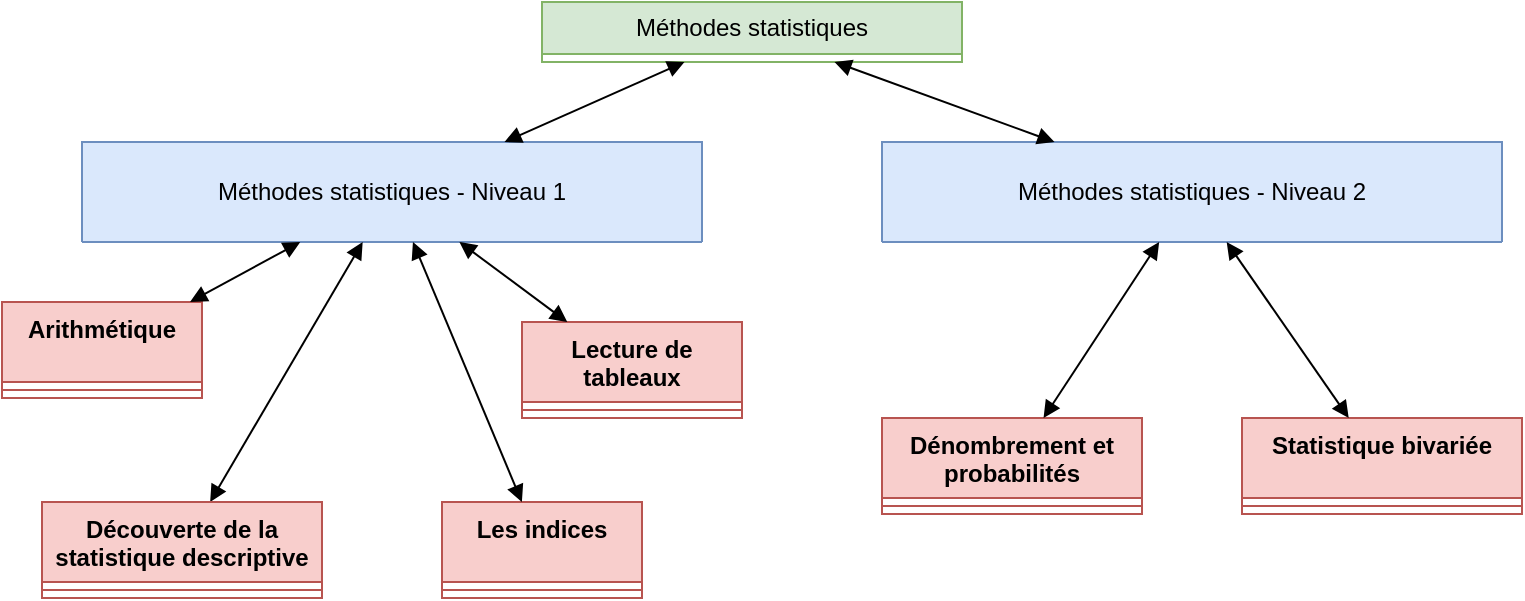 <mxfile version="24.7.16">
  <diagram name="Page-1" id="TVbX9KgjACldvgUGH_jM">
    <mxGraphModel dx="794" dy="386" grid="1" gridSize="10" guides="1" tooltips="1" connect="1" arrows="1" fold="1" page="1" pageScale="1" pageWidth="827" pageHeight="1169" math="0" shadow="0">
      <root>
        <mxCell id="0" />
        <mxCell id="1" parent="0" />
        <mxCell id="oGcL695DofoNEhs4g2Zo-6" value="Méthodes statistiques" style="swimlane;fontStyle=0;childLayout=stackLayout;horizontal=1;startSize=26;fillColor=#d5e8d4;horizontalStack=0;resizeParent=1;resizeParentMax=0;resizeLast=0;collapsible=1;marginBottom=0;whiteSpace=wrap;html=1;strokeColor=#82b366;" parent="1" vertex="1" collapsed="1">
          <mxGeometry x="290" y="10" width="210" height="30" as="geometry">
            <mxRectangle x="320" y="10" width="200" height="52" as="alternateBounds" />
          </mxGeometry>
        </mxCell>
        <mxCell id="oGcL695DofoNEhs4g2Zo-7" value="+ description: type" style="text;strokeColor=none;fillColor=none;align=left;verticalAlign=top;spacingLeft=4;spacingRight=4;overflow=hidden;rotatable=0;points=[[0,0.5],[1,0.5]];portConstraint=eastwest;whiteSpace=wrap;html=1;" parent="oGcL695DofoNEhs4g2Zo-6" vertex="1">
          <mxGeometry y="26" width="200" height="26" as="geometry" />
        </mxCell>
        <mxCell id="oGcL695DofoNEhs4g2Zo-15" value="Méthodes statistiques - Niveau 1" style="swimlane;fontStyle=0;childLayout=stackLayout;horizontal=1;startSize=50;fillColor=#dae8fc;horizontalStack=0;resizeParent=1;resizeParentMax=0;resizeLast=0;collapsible=1;marginBottom=0;whiteSpace=wrap;html=1;strokeColor=#6c8ebf;" parent="1" vertex="1" collapsed="1">
          <mxGeometry x="60" y="80" width="310" height="50" as="geometry">
            <mxRectangle x="350" y="670" width="140" height="128" as="alternateBounds" />
          </mxGeometry>
        </mxCell>
        <mxCell id="oGcL695DofoNEhs4g2Zo-16" value="+ niveau : 2" style="text;strokeColor=none;fillColor=none;align=left;verticalAlign=top;spacingLeft=4;spacingRight=4;overflow=hidden;rotatable=0;points=[[0,0.5],[1,0.5]];portConstraint=eastwest;whiteSpace=wrap;html=1;" parent="oGcL695DofoNEhs4g2Zo-15" vertex="1">
          <mxGeometry y="50" width="140" height="26" as="geometry" />
        </mxCell>
        <mxCell id="oGcL695DofoNEhs4g2Zo-17" value="+ objectifs: type" style="text;strokeColor=none;fillColor=none;align=left;verticalAlign=top;spacingLeft=4;spacingRight=4;overflow=hidden;rotatable=0;points=[[0,0.5],[1,0.5]];portConstraint=eastwest;whiteSpace=wrap;html=1;" parent="oGcL695DofoNEhs4g2Zo-15" vertex="1">
          <mxGeometry y="76" width="140" height="26" as="geometry" />
        </mxCell>
        <mxCell id="oGcL695DofoNEhs4g2Zo-18" value="+ durée: 3-4 heures" style="text;strokeColor=none;fillColor=none;align=left;verticalAlign=top;spacingLeft=4;spacingRight=4;overflow=hidden;rotatable=0;points=[[0,0.5],[1,0.5]];portConstraint=eastwest;whiteSpace=wrap;html=1;" parent="oGcL695DofoNEhs4g2Zo-15" vertex="1">
          <mxGeometry y="102" width="140" height="26" as="geometry" />
        </mxCell>
        <mxCell id="M_tgrwhZa5VNIvvHF0bR-32" value="Arithmétique" style="swimlane;fontStyle=1;align=center;verticalAlign=top;childLayout=stackLayout;horizontal=1;startSize=40;horizontalStack=0;resizeParent=1;resizeParentMax=0;resizeLast=0;collapsible=1;marginBottom=0;whiteSpace=wrap;html=1;fillColor=#f8cecc;strokeColor=#b85450;" parent="1" vertex="1">
          <mxGeometry x="20" y="160" width="100" height="48" as="geometry" />
        </mxCell>
        <mxCell id="M_tgrwhZa5VNIvvHF0bR-33" value="&lt;div&gt;1 didacti&lt;/div&gt;" style="text;strokeColor=none;fillColor=none;align=left;verticalAlign=top;spacingLeft=4;spacingRight=4;overflow=hidden;rotatable=0;points=[[0,0.5],[1,0.5]];portConstraint=eastwest;whiteSpace=wrap;html=1;" parent="M_tgrwhZa5VNIvvHF0bR-32" vertex="1">
          <mxGeometry y="40" width="100" as="geometry" />
        </mxCell>
        <mxCell id="M_tgrwhZa5VNIvvHF0bR-34" value="" style="line;strokeWidth=1;fillColor=none;align=left;verticalAlign=middle;spacingTop=-1;spacingLeft=3;spacingRight=3;rotatable=0;labelPosition=right;points=[];portConstraint=eastwest;strokeColor=inherit;" parent="M_tgrwhZa5VNIvvHF0bR-32" vertex="1">
          <mxGeometry y="40" width="100" height="8" as="geometry" />
        </mxCell>
        <mxCell id="M_tgrwhZa5VNIvvHF0bR-35" value="" style="endArrow=block;startArrow=block;endFill=1;startFill=1;html=1;rounded=0;" parent="1" source="oGcL695DofoNEhs4g2Zo-15" target="M_tgrwhZa5VNIvvHF0bR-32" edge="1">
          <mxGeometry width="160" relative="1" as="geometry">
            <mxPoint x="394.5" y="380" as="sourcePoint" />
            <mxPoint x="394.5" y="505" as="targetPoint" />
          </mxGeometry>
        </mxCell>
        <mxCell id="M_tgrwhZa5VNIvvHF0bR-36" value="" style="endArrow=block;startArrow=block;endFill=1;startFill=1;html=1;rounded=0;" parent="1" source="oGcL695DofoNEhs4g2Zo-15" target="t3XVpiBwM0hyzEMl5jXf-9" edge="1">
          <mxGeometry width="160" relative="1" as="geometry">
            <mxPoint x="324" y="340" as="sourcePoint" />
            <mxPoint x="126.594" y="288" as="targetPoint" />
            <Array as="points" />
          </mxGeometry>
        </mxCell>
        <mxCell id="t3XVpiBwM0hyzEMl5jXf-1" value="Méthodes statistiques - Niveau 2" style="swimlane;fontStyle=0;childLayout=stackLayout;horizontal=1;startSize=50;fillColor=#dae8fc;horizontalStack=0;resizeParent=1;resizeParentMax=0;resizeLast=0;collapsible=1;marginBottom=0;whiteSpace=wrap;html=1;strokeColor=#6c8ebf;" parent="1" vertex="1" collapsed="1">
          <mxGeometry x="460" y="80" width="310" height="50" as="geometry">
            <mxRectangle x="350" y="670" width="140" height="128" as="alternateBounds" />
          </mxGeometry>
        </mxCell>
        <mxCell id="t3XVpiBwM0hyzEMl5jXf-2" value="+ niveau : 2" style="text;strokeColor=none;fillColor=none;align=left;verticalAlign=top;spacingLeft=4;spacingRight=4;overflow=hidden;rotatable=0;points=[[0,0.5],[1,0.5]];portConstraint=eastwest;whiteSpace=wrap;html=1;" parent="t3XVpiBwM0hyzEMl5jXf-1" vertex="1">
          <mxGeometry y="50" width="140" height="26" as="geometry" />
        </mxCell>
        <mxCell id="t3XVpiBwM0hyzEMl5jXf-3" value="+ objectifs: type" style="text;strokeColor=none;fillColor=none;align=left;verticalAlign=top;spacingLeft=4;spacingRight=4;overflow=hidden;rotatable=0;points=[[0,0.5],[1,0.5]];portConstraint=eastwest;whiteSpace=wrap;html=1;" parent="t3XVpiBwM0hyzEMl5jXf-1" vertex="1">
          <mxGeometry y="76" width="140" height="26" as="geometry" />
        </mxCell>
        <mxCell id="t3XVpiBwM0hyzEMl5jXf-4" value="+ durée: 3-4 heures" style="text;strokeColor=none;fillColor=none;align=left;verticalAlign=top;spacingLeft=4;spacingRight=4;overflow=hidden;rotatable=0;points=[[0,0.5],[1,0.5]];portConstraint=eastwest;whiteSpace=wrap;html=1;" parent="t3XVpiBwM0hyzEMl5jXf-1" vertex="1">
          <mxGeometry y="102" width="140" height="26" as="geometry" />
        </mxCell>
        <mxCell id="t3XVpiBwM0hyzEMl5jXf-5" value="Lecture de tableaux" style="swimlane;fontStyle=1;align=center;verticalAlign=top;childLayout=stackLayout;horizontal=1;startSize=40;horizontalStack=0;resizeParent=1;resizeParentMax=0;resizeLast=0;collapsible=1;marginBottom=0;whiteSpace=wrap;html=1;fillColor=#f8cecc;strokeColor=#b85450;" parent="1" vertex="1">
          <mxGeometry x="280" y="170" width="110" height="48" as="geometry" />
        </mxCell>
        <mxCell id="t3XVpiBwM0hyzEMl5jXf-6" value="un feedback" style="text;strokeColor=none;fillColor=none;align=left;verticalAlign=top;spacingLeft=4;spacingRight=4;overflow=hidden;rotatable=0;points=[[0,0.5],[1,0.5]];portConstraint=eastwest;whiteSpace=wrap;html=1;" parent="t3XVpiBwM0hyzEMl5jXf-5" vertex="1">
          <mxGeometry y="40" width="110" as="geometry" />
        </mxCell>
        <mxCell id="t3XVpiBwM0hyzEMl5jXf-7" value="" style="line;strokeWidth=1;fillColor=none;align=left;verticalAlign=middle;spacingTop=-1;spacingLeft=3;spacingRight=3;rotatable=0;labelPosition=right;points=[];portConstraint=eastwest;strokeColor=inherit;" parent="t3XVpiBwM0hyzEMl5jXf-5" vertex="1">
          <mxGeometry y="40" width="110" height="8" as="geometry" />
        </mxCell>
        <mxCell id="t3XVpiBwM0hyzEMl5jXf-12" value="Les indices" style="swimlane;fontStyle=1;align=center;verticalAlign=top;childLayout=stackLayout;horizontal=1;startSize=40;horizontalStack=0;resizeParent=1;resizeParentMax=0;resizeLast=0;collapsible=1;marginBottom=0;whiteSpace=wrap;html=1;fillColor=#f8cecc;strokeColor=#b85450;" parent="1" vertex="1">
          <mxGeometry x="240" y="260" width="100" height="48" as="geometry" />
        </mxCell>
        <mxCell id="t3XVpiBwM0hyzEMl5jXf-13" value="&lt;div&gt;1 didacti&lt;/div&gt;" style="text;strokeColor=none;fillColor=none;align=left;verticalAlign=top;spacingLeft=4;spacingRight=4;overflow=hidden;rotatable=0;points=[[0,0.5],[1,0.5]];portConstraint=eastwest;whiteSpace=wrap;html=1;" parent="t3XVpiBwM0hyzEMl5jXf-12" vertex="1">
          <mxGeometry y="40" width="100" as="geometry" />
        </mxCell>
        <mxCell id="t3XVpiBwM0hyzEMl5jXf-14" value="" style="line;strokeWidth=1;fillColor=none;align=left;verticalAlign=middle;spacingTop=-1;spacingLeft=3;spacingRight=3;rotatable=0;labelPosition=right;points=[];portConstraint=eastwest;strokeColor=inherit;" parent="t3XVpiBwM0hyzEMl5jXf-12" vertex="1">
          <mxGeometry y="40" width="100" height="8" as="geometry" />
        </mxCell>
        <mxCell id="t3XVpiBwM0hyzEMl5jXf-15" value="" style="endArrow=block;startArrow=block;endFill=1;startFill=1;html=1;rounded=0;" parent="1" source="oGcL695DofoNEhs4g2Zo-15" target="t3XVpiBwM0hyzEMl5jXf-5" edge="1">
          <mxGeometry width="160" relative="1" as="geometry">
            <mxPoint x="213" y="140" as="sourcePoint" />
            <mxPoint x="136.594" y="298" as="targetPoint" />
            <Array as="points" />
          </mxGeometry>
        </mxCell>
        <mxCell id="t3XVpiBwM0hyzEMl5jXf-9" value="Découverte de la statistique descriptive" style="swimlane;fontStyle=1;align=center;verticalAlign=top;childLayout=stackLayout;horizontal=1;startSize=40;horizontalStack=0;resizeParent=1;resizeParentMax=0;resizeLast=0;collapsible=1;marginBottom=0;whiteSpace=wrap;html=1;fillColor=#f8cecc;strokeColor=#b85450;" parent="1" vertex="1">
          <mxGeometry x="40" y="260" width="140" height="48" as="geometry" />
        </mxCell>
        <mxCell id="t3XVpiBwM0hyzEMl5jXf-10" value="&lt;div&gt;1 didacti&lt;/div&gt;" style="text;strokeColor=none;fillColor=none;align=left;verticalAlign=top;spacingLeft=4;spacingRight=4;overflow=hidden;rotatable=0;points=[[0,0.5],[1,0.5]];portConstraint=eastwest;whiteSpace=wrap;html=1;" parent="t3XVpiBwM0hyzEMl5jXf-9" vertex="1">
          <mxGeometry y="40" width="140" as="geometry" />
        </mxCell>
        <mxCell id="t3XVpiBwM0hyzEMl5jXf-11" value="" style="line;strokeWidth=1;fillColor=none;align=left;verticalAlign=middle;spacingTop=-1;spacingLeft=3;spacingRight=3;rotatable=0;labelPosition=right;points=[];portConstraint=eastwest;strokeColor=inherit;" parent="t3XVpiBwM0hyzEMl5jXf-9" vertex="1">
          <mxGeometry y="40" width="140" height="8" as="geometry" />
        </mxCell>
        <mxCell id="t3XVpiBwM0hyzEMl5jXf-16" value="" style="endArrow=block;startArrow=block;endFill=1;startFill=1;html=1;rounded=0;" parent="1" source="oGcL695DofoNEhs4g2Zo-15" target="t3XVpiBwM0hyzEMl5jXf-12" edge="1">
          <mxGeometry width="160" relative="1" as="geometry">
            <mxPoint x="206" y="140" as="sourcePoint" />
            <mxPoint x="98" y="280" as="targetPoint" />
            <Array as="points" />
          </mxGeometry>
        </mxCell>
        <mxCell id="t3XVpiBwM0hyzEMl5jXf-17" value="Dénombrement et probabilités" style="swimlane;fontStyle=1;align=center;verticalAlign=top;childLayout=stackLayout;horizontal=1;startSize=40;horizontalStack=0;resizeParent=1;resizeParentMax=0;resizeLast=0;collapsible=1;marginBottom=0;whiteSpace=wrap;html=1;fillColor=#f8cecc;strokeColor=#b85450;" parent="1" vertex="1">
          <mxGeometry x="460" y="218" width="130" height="48" as="geometry" />
        </mxCell>
        <mxCell id="t3XVpiBwM0hyzEMl5jXf-18" value="&lt;div&gt;1 didacti&lt;/div&gt;" style="text;strokeColor=none;fillColor=none;align=left;verticalAlign=top;spacingLeft=4;spacingRight=4;overflow=hidden;rotatable=0;points=[[0,0.5],[1,0.5]];portConstraint=eastwest;whiteSpace=wrap;html=1;" parent="t3XVpiBwM0hyzEMl5jXf-17" vertex="1">
          <mxGeometry y="40" width="130" as="geometry" />
        </mxCell>
        <mxCell id="t3XVpiBwM0hyzEMl5jXf-19" value="" style="line;strokeWidth=1;fillColor=none;align=left;verticalAlign=middle;spacingTop=-1;spacingLeft=3;spacingRight=3;rotatable=0;labelPosition=right;points=[];portConstraint=eastwest;strokeColor=inherit;" parent="t3XVpiBwM0hyzEMl5jXf-17" vertex="1">
          <mxGeometry y="40" width="130" height="8" as="geometry" />
        </mxCell>
        <mxCell id="t3XVpiBwM0hyzEMl5jXf-20" value="Statistique bivariée" style="swimlane;fontStyle=1;align=center;verticalAlign=top;childLayout=stackLayout;horizontal=1;startSize=40;horizontalStack=0;resizeParent=1;resizeParentMax=0;resizeLast=0;collapsible=1;marginBottom=0;whiteSpace=wrap;html=1;fillColor=#f8cecc;strokeColor=#b85450;" parent="1" vertex="1">
          <mxGeometry x="640" y="218" width="140" height="48" as="geometry" />
        </mxCell>
        <mxCell id="t3XVpiBwM0hyzEMl5jXf-21" value="&lt;div&gt;1 didacti&lt;/div&gt;" style="text;strokeColor=none;fillColor=none;align=left;verticalAlign=top;spacingLeft=4;spacingRight=4;overflow=hidden;rotatable=0;points=[[0,0.5],[1,0.5]];portConstraint=eastwest;whiteSpace=wrap;html=1;" parent="t3XVpiBwM0hyzEMl5jXf-20" vertex="1">
          <mxGeometry y="40" width="140" as="geometry" />
        </mxCell>
        <mxCell id="t3XVpiBwM0hyzEMl5jXf-22" value="" style="line;strokeWidth=1;fillColor=none;align=left;verticalAlign=middle;spacingTop=-1;spacingLeft=3;spacingRight=3;rotatable=0;labelPosition=right;points=[];portConstraint=eastwest;strokeColor=inherit;" parent="t3XVpiBwM0hyzEMl5jXf-20" vertex="1">
          <mxGeometry y="40" width="140" height="8" as="geometry" />
        </mxCell>
        <mxCell id="t3XVpiBwM0hyzEMl5jXf-23" value="" style="endArrow=block;startArrow=block;endFill=1;startFill=1;html=1;rounded=0;" parent="1" source="t3XVpiBwM0hyzEMl5jXf-1" target="t3XVpiBwM0hyzEMl5jXf-17" edge="1">
          <mxGeometry width="160" relative="1" as="geometry">
            <mxPoint x="209" y="140" as="sourcePoint" />
            <mxPoint x="125" y="270" as="targetPoint" />
            <Array as="points" />
          </mxGeometry>
        </mxCell>
        <mxCell id="t3XVpiBwM0hyzEMl5jXf-24" value="" style="endArrow=block;startArrow=block;endFill=1;startFill=1;html=1;rounded=0;" parent="1" source="t3XVpiBwM0hyzEMl5jXf-1" target="t3XVpiBwM0hyzEMl5jXf-20" edge="1">
          <mxGeometry width="160" relative="1" as="geometry">
            <mxPoint x="606" y="140" as="sourcePoint" />
            <mxPoint x="538" y="228" as="targetPoint" />
            <Array as="points" />
          </mxGeometry>
        </mxCell>
        <mxCell id="t3XVpiBwM0hyzEMl5jXf-25" value="" style="endArrow=block;startArrow=block;endFill=1;startFill=1;html=1;rounded=0;" parent="1" source="oGcL695DofoNEhs4g2Zo-6" target="oGcL695DofoNEhs4g2Zo-15" edge="1">
          <mxGeometry width="160" relative="1" as="geometry">
            <mxPoint x="209" y="140" as="sourcePoint" />
            <mxPoint x="125" y="270" as="targetPoint" />
            <Array as="points" />
          </mxGeometry>
        </mxCell>
        <mxCell id="t3XVpiBwM0hyzEMl5jXf-26" value="" style="endArrow=block;startArrow=block;endFill=1;startFill=1;html=1;rounded=0;" parent="1" source="oGcL695DofoNEhs4g2Zo-6" target="t3XVpiBwM0hyzEMl5jXf-1" edge="1">
          <mxGeometry width="160" relative="1" as="geometry">
            <mxPoint x="371" y="50" as="sourcePoint" />
            <mxPoint x="281" y="90" as="targetPoint" />
            <Array as="points" />
          </mxGeometry>
        </mxCell>
      </root>
    </mxGraphModel>
  </diagram>
</mxfile>
